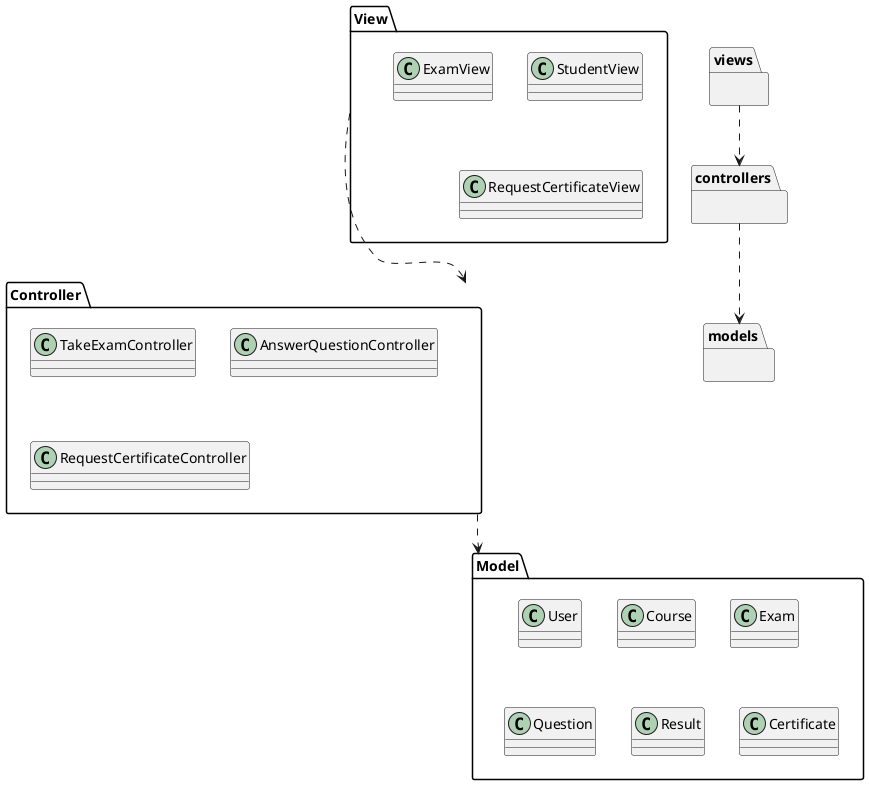 @startuml DiagramaPaquetes

package views{}
package controllers{}
package models{}

views ..> controllers
controllers ..> models

package "View" as Vista {
class StudentView
class ExamView
class RequestCertificateView
}

package "Controller" as Controlador {
class TakeExamController
class AnswerQuestionController
class RequestCertificateController
}

package "Model" as Modelo {
class User
class Course
class Exam
class Question
class Result
class Certificate
}

Vista ...> Controlador
Controlador ...> Modelo

@enduml